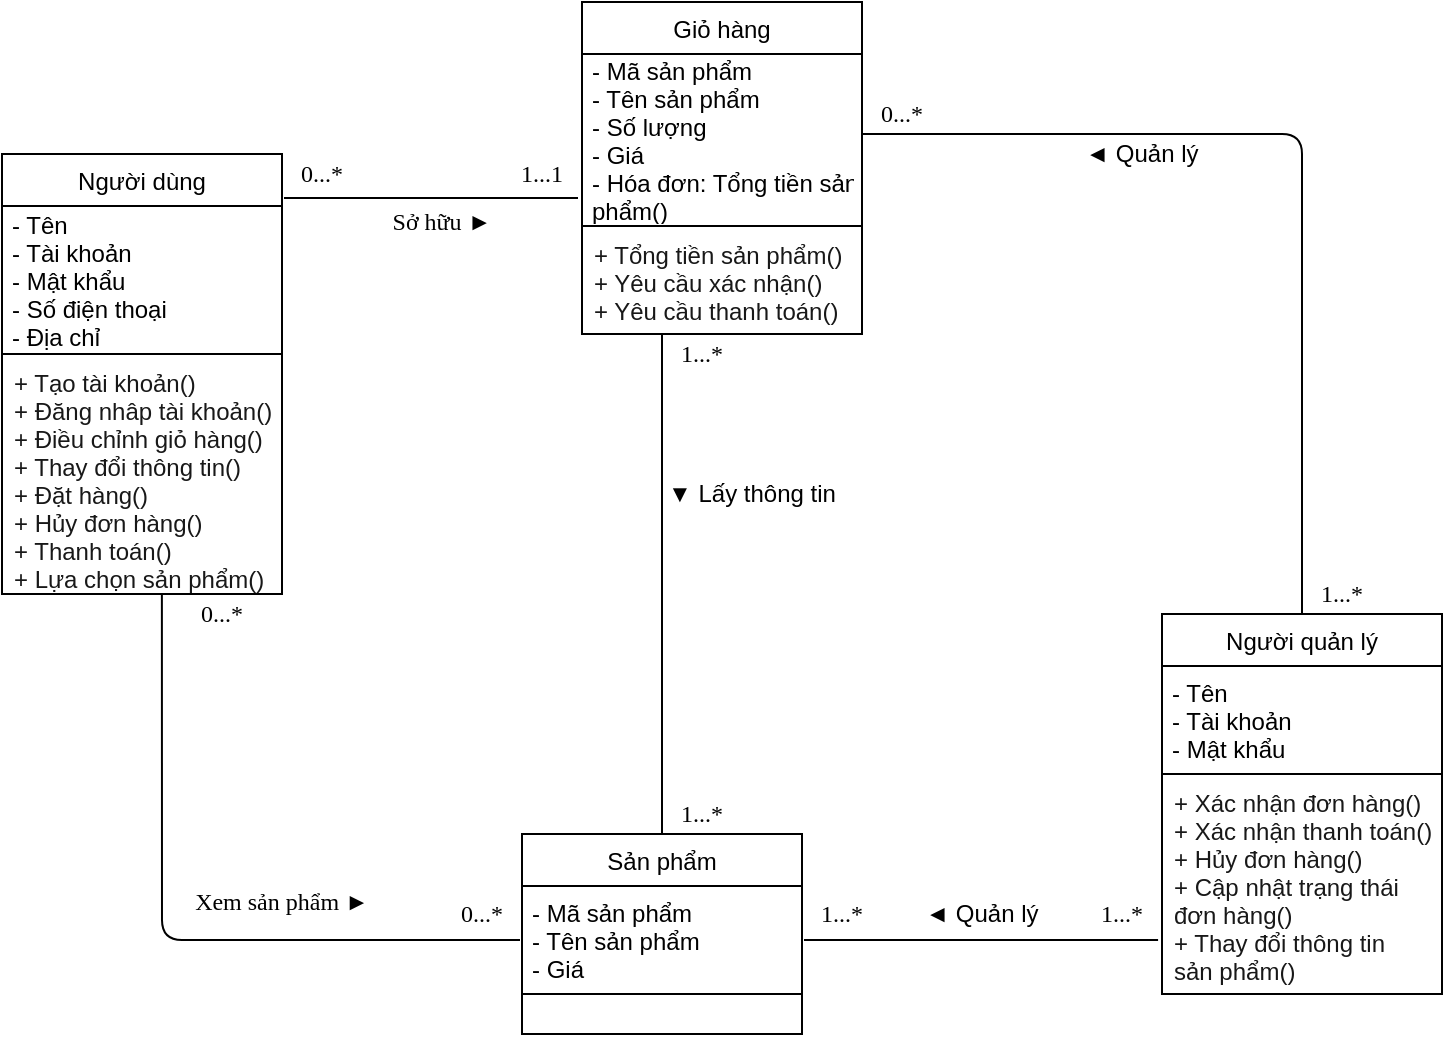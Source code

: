 <mxfile version="14.7.7" type="device"><diagram id="nWRpmiA98vuUrHhjBuYi" name="Page-1"><mxGraphModel dx="1422" dy="705" grid="1" gridSize="10" guides="1" tooltips="1" connect="1" arrows="1" fold="1" page="1" pageScale="1" pageWidth="850" pageHeight="1400" math="0" shadow="0"><root><mxCell id="0"/><mxCell id="1" parent="0"/><mxCell id="YiioWRsTVU7jFUcSmDgo-1" value="Người dùng" style="swimlane;fontStyle=0;childLayout=stackLayout;horizontal=1;startSize=26;fillColor=none;horizontalStack=0;resizeParent=1;resizeParentMax=0;resizeLast=0;collapsible=1;marginBottom=0;rounded=0;shadow=0;sketch=0;" parent="1" vertex="1"><mxGeometry x="50" y="130" width="140" height="220" as="geometry"/></mxCell><mxCell id="YiioWRsTVU7jFUcSmDgo-2" value="- Tên&#10;- Tài khoản&#10;- Mật khẩu&#10;- Số điện thoại&#10;- Địa chỉ" style="text;strokeColor=none;fillColor=none;align=left;verticalAlign=middle;spacingLeft=4;spacingRight=4;overflow=hidden;rotatable=0;points=[[0,0.5],[1,0.5]];portConstraint=eastwest;spacingTop=1;strokeWidth=2;perimeterSpacing=1;spacing=1;fontSize=12;spacingBottom=1;labelBorderColor=none;labelBackgroundColor=none;horizontal=1;" parent="YiioWRsTVU7jFUcSmDgo-1" vertex="1"><mxGeometry y="26" width="140" height="74" as="geometry"/></mxCell><mxCell id="YiioWRsTVU7jFUcSmDgo-8" value="+ Tạo tài khoản()&#10;+ Đăng nhâp tài khoản()&#10;+ Điều chỉnh giỏ hàng()&#10;+ Thay đổi thông tin()&#10;+ Đặt hàng()&#10;+ Hủy đơn hàng()&#10;+ Thanh toán()&#10;+ Lựa chọn sản phẩm()" style="text;fillColor=none;align=left;verticalAlign=top;spacingLeft=4;spacingRight=4;overflow=hidden;rotatable=0;points=[[0,0.5],[1,0.5]];portConstraint=eastwest;strokeColor=#000000;perimeterSpacing=0;spacing=2;spacingTop=1;textOpacity=90;" parent="YiioWRsTVU7jFUcSmDgo-1" vertex="1"><mxGeometry y="100" width="140" height="120" as="geometry"/></mxCell><mxCell id="YiioWRsTVU7jFUcSmDgo-11" value="Giỏ hàng" style="swimlane;fontStyle=0;childLayout=stackLayout;horizontal=1;startSize=26;fillColor=none;horizontalStack=0;resizeParent=1;resizeParentMax=0;resizeLast=0;collapsible=1;marginBottom=0;rounded=0;shadow=0;sketch=0;" parent="1" vertex="1"><mxGeometry x="340" y="54" width="140" height="166" as="geometry"/></mxCell><mxCell id="YiioWRsTVU7jFUcSmDgo-12" value="- Mã sản phẩm&#10;- Tên sản phẩm&#10;- Số lượng&#10;- Giá&#10;- Hóa đơn: Tổng tiền sản&#10;phẩm()" style="text;strokeColor=none;fillColor=none;align=left;verticalAlign=middle;spacingLeft=4;spacingRight=4;overflow=hidden;rotatable=0;points=[[0,0.5],[1,0.5]];portConstraint=eastwest;spacingTop=1;strokeWidth=2;perimeterSpacing=1;spacing=1;fontSize=12;spacingBottom=1;labelBorderColor=none;labelBackgroundColor=none;horizontal=1;" parent="YiioWRsTVU7jFUcSmDgo-11" vertex="1"><mxGeometry y="26" width="140" height="86" as="geometry"/></mxCell><mxCell id="YiioWRsTVU7jFUcSmDgo-13" value="+ Tổng tiền sản phẩm()&#10;+ Yêu cầu xác nhận()&#10;+ Yêu cầu thanh toán()" style="text;fillColor=none;align=left;verticalAlign=top;spacingLeft=4;spacingRight=4;overflow=hidden;rotatable=0;points=[[0,0.5],[1,0.5]];portConstraint=eastwest;strokeColor=#000000;perimeterSpacing=0;spacing=2;spacingTop=1;textOpacity=90;" parent="YiioWRsTVU7jFUcSmDgo-11" vertex="1"><mxGeometry y="112" width="140" height="54" as="geometry"/></mxCell><mxCell id="YiioWRsTVU7jFUcSmDgo-17" value="Sản phẩm" style="swimlane;fontStyle=0;childLayout=stackLayout;horizontal=1;startSize=26;fillColor=none;horizontalStack=0;resizeParent=1;resizeParentMax=0;resizeLast=0;collapsible=1;marginBottom=0;rounded=0;shadow=0;sketch=0;" parent="1" vertex="1"><mxGeometry x="310" y="470" width="140" height="100" as="geometry"/></mxCell><mxCell id="YiioWRsTVU7jFUcSmDgo-18" value="- Mã sản phẩm&#10;- Tên sản phẩm &#10;- Giá" style="text;strokeColor=none;fillColor=none;align=left;verticalAlign=middle;spacingLeft=4;spacingRight=4;overflow=hidden;rotatable=0;points=[[0,0.5],[1,0.5]];portConstraint=eastwest;spacingTop=1;strokeWidth=2;perimeterSpacing=1;spacing=1;fontSize=12;spacingBottom=1;labelBorderColor=none;labelBackgroundColor=none;horizontal=1;" parent="YiioWRsTVU7jFUcSmDgo-17" vertex="1"><mxGeometry y="26" width="140" height="54" as="geometry"/></mxCell><mxCell id="YiioWRsTVU7jFUcSmDgo-19" value="" style="text;fillColor=none;align=left;verticalAlign=top;spacingLeft=4;spacingRight=4;overflow=hidden;rotatable=0;points=[[0,0.5],[1,0.5]];portConstraint=eastwest;strokeColor=#000000;perimeterSpacing=0;spacing=2;spacingTop=1;textOpacity=90;" parent="YiioWRsTVU7jFUcSmDgo-17" vertex="1"><mxGeometry y="80" width="140" height="20" as="geometry"/></mxCell><mxCell id="YiioWRsTVU7jFUcSmDgo-20" value="Người quản lý" style="swimlane;fontStyle=0;childLayout=stackLayout;horizontal=1;startSize=26;fillColor=none;horizontalStack=0;resizeParent=1;resizeParentMax=0;resizeLast=0;collapsible=1;marginBottom=0;rounded=0;shadow=0;sketch=0;" parent="1" vertex="1"><mxGeometry x="630" y="360" width="140" height="190" as="geometry"/></mxCell><mxCell id="YiioWRsTVU7jFUcSmDgo-21" value="- Tên&#10;- Tài khoản&#10;- Mật khẩu" style="text;strokeColor=none;fillColor=none;align=left;verticalAlign=middle;spacingLeft=4;spacingRight=4;overflow=hidden;rotatable=0;points=[[0,0.5],[1,0.5]];portConstraint=eastwest;spacingTop=1;strokeWidth=2;perimeterSpacing=1;spacing=1;fontSize=12;spacingBottom=1;labelBorderColor=none;labelBackgroundColor=none;horizontal=1;" parent="YiioWRsTVU7jFUcSmDgo-20" vertex="1"><mxGeometry y="26" width="140" height="54" as="geometry"/></mxCell><mxCell id="YiioWRsTVU7jFUcSmDgo-22" value="+ Xác nhận đơn hàng()&#10;+ Xác nhận thanh toán()&#10;+ Hủy đơn hàng()&#10;+ Cập nhật trạng thái &#10;đơn hàng()&#10;+ Thay đổi thông tin &#10;sản phẩm()" style="text;fillColor=none;align=left;verticalAlign=top;spacingLeft=4;spacingRight=4;overflow=hidden;rotatable=0;points=[[0,0.5],[1,0.5]];portConstraint=eastwest;strokeColor=#000000;perimeterSpacing=0;spacing=2;spacingTop=1;textOpacity=90;" parent="YiioWRsTVU7jFUcSmDgo-20" vertex="1"><mxGeometry y="80" width="140" height="110" as="geometry"/></mxCell><mxCell id="YiioWRsTVU7jFUcSmDgo-23" value="" style="endArrow=none;html=1;fontFamily=Times New Roman;fontSize=12;exitX=0;exitY=0.5;exitDx=0;exitDy=0;entryX=0.571;entryY=1;entryDx=0;entryDy=0;entryPerimeter=0;" parent="1" source="YiioWRsTVU7jFUcSmDgo-18" target="YiioWRsTVU7jFUcSmDgo-8" edge="1"><mxGeometry width="50" height="50" relative="1" as="geometry"><mxPoint x="580" y="400" as="sourcePoint"/><mxPoint x="130" y="400" as="targetPoint"/><Array as="points"><mxPoint x="130" y="523"/></Array></mxGeometry></mxCell><mxCell id="YiioWRsTVU7jFUcSmDgo-24" value="Xem sản phẩm&amp;nbsp;&lt;span style=&quot;font-family: &amp;#34;arial&amp;#34; , sans-serif&quot;&gt;►&lt;/span&gt;&lt;p class=&quot;MsoNormal&quot;&gt;&lt;/p&gt;" style="text;html=1;strokeColor=none;fillColor=none;align=center;verticalAlign=middle;whiteSpace=wrap;rounded=0;shadow=0;labelBackgroundColor=none;sketch=0;fontFamily=Times New Roman;fontSize=12;" parent="1" vertex="1"><mxGeometry x="130" y="490" width="120" height="40" as="geometry"/></mxCell><mxCell id="YiioWRsTVU7jFUcSmDgo-26" value="0...*" style="text;html=1;strokeColor=none;fillColor=none;align=center;verticalAlign=middle;whiteSpace=wrap;rounded=0;shadow=0;labelBackgroundColor=none;sketch=0;fontFamily=Times New Roman;fontSize=12;" parent="1" vertex="1"><mxGeometry x="140" y="350" width="40" height="20" as="geometry"/></mxCell><mxCell id="YiioWRsTVU7jFUcSmDgo-28" value="0...*" style="text;html=1;strokeColor=none;fillColor=none;align=center;verticalAlign=middle;whiteSpace=wrap;rounded=0;shadow=0;labelBackgroundColor=none;sketch=0;fontFamily=Times New Roman;fontSize=12;" parent="1" vertex="1"><mxGeometry x="270" y="500" width="40" height="20" as="geometry"/></mxCell><mxCell id="YiioWRsTVU7jFUcSmDgo-29" value="" style="endArrow=none;html=1;fontFamily=Times New Roman;fontSize=12;exitX=-0.014;exitY=0.755;exitDx=0;exitDy=0;exitPerimeter=0;entryX=1;entryY=0.5;entryDx=0;entryDy=0;" parent="1" source="YiioWRsTVU7jFUcSmDgo-22" target="YiioWRsTVU7jFUcSmDgo-18" edge="1"><mxGeometry width="50" height="50" relative="1" as="geometry"><mxPoint x="580" y="380" as="sourcePoint"/><mxPoint x="630" y="330" as="targetPoint"/></mxGeometry></mxCell><mxCell id="YiioWRsTVU7jFUcSmDgo-30" value="1...*" style="text;html=1;strokeColor=none;fillColor=none;align=center;verticalAlign=middle;whiteSpace=wrap;rounded=0;shadow=0;labelBackgroundColor=none;sketch=0;fontFamily=Times New Roman;fontSize=12;" parent="1" vertex="1"><mxGeometry x="450" y="500" width="40" height="20" as="geometry"/></mxCell><mxCell id="YiioWRsTVU7jFUcSmDgo-31" value="1...*" style="text;html=1;strokeColor=none;fillColor=none;align=center;verticalAlign=middle;whiteSpace=wrap;rounded=0;shadow=0;labelBackgroundColor=none;sketch=0;fontFamily=Times New Roman;fontSize=12;" parent="1" vertex="1"><mxGeometry x="590" y="500" width="40" height="20" as="geometry"/></mxCell><mxCell id="YiioWRsTVU7jFUcSmDgo-32" value="&lt;p class=&quot;MsoNormal&quot;&gt;&lt;span style=&quot;font-family: &amp;#34;arial&amp;#34; , sans-serif&quot;&gt;◄ Quản lý&lt;/span&gt;&lt;/p&gt;&lt;p class=&quot;MsoNormal&quot;&gt;&lt;/p&gt;" style="text;html=1;strokeColor=none;fillColor=none;align=center;verticalAlign=middle;whiteSpace=wrap;rounded=0;shadow=0;labelBackgroundColor=none;sketch=0;fontFamily=Times New Roman;fontSize=12;" parent="1" vertex="1"><mxGeometry x="480" y="490" width="120" height="40" as="geometry"/></mxCell><mxCell id="YiioWRsTVU7jFUcSmDgo-33" value="" style="endArrow=none;html=1;fontFamily=Times New Roman;fontSize=12;entryX=0;entryY=0;entryDx=0;entryDy=0;exitX=0.5;exitY=0;exitDx=0;exitDy=0;" parent="1" source="YiioWRsTVU7jFUcSmDgo-17" target="YiioWRsTVU7jFUcSmDgo-34" edge="1"><mxGeometry width="50" height="50" relative="1" as="geometry"><mxPoint x="580" y="250" as="sourcePoint"/><mxPoint x="630" y="200" as="targetPoint"/></mxGeometry></mxCell><mxCell id="YiioWRsTVU7jFUcSmDgo-34" value="1...*" style="text;html=1;strokeColor=none;fillColor=none;align=center;verticalAlign=middle;whiteSpace=wrap;rounded=0;shadow=0;labelBackgroundColor=none;sketch=0;fontFamily=Times New Roman;fontSize=12;" parent="1" vertex="1"><mxGeometry x="380" y="220" width="40" height="20" as="geometry"/></mxCell><mxCell id="YiioWRsTVU7jFUcSmDgo-35" value="1...*" style="text;html=1;strokeColor=none;fillColor=none;align=center;verticalAlign=middle;whiteSpace=wrap;rounded=0;shadow=0;labelBackgroundColor=none;sketch=0;fontFamily=Times New Roman;fontSize=12;" parent="1" vertex="1"><mxGeometry x="380" y="450" width="40" height="20" as="geometry"/></mxCell><mxCell id="YiioWRsTVU7jFUcSmDgo-36" value="&lt;p class=&quot;MsoNormal&quot;&gt;&lt;span style=&quot;font-family: &amp;#34;arial&amp;#34; , sans-serif&quot;&gt;▼ Lấy thông tin&lt;/span&gt;&lt;/p&gt;&lt;p class=&quot;MsoNormal&quot;&gt;&lt;/p&gt;" style="text;html=1;strokeColor=none;fillColor=none;align=center;verticalAlign=middle;whiteSpace=wrap;rounded=0;shadow=0;labelBackgroundColor=none;sketch=0;fontFamily=Times New Roman;fontSize=12;" parent="1" vertex="1"><mxGeometry x="365" y="280" width="120" height="40" as="geometry"/></mxCell><mxCell id="YiioWRsTVU7jFUcSmDgo-37" value="" style="endArrow=none;html=1;fontFamily=Times New Roman;fontSize=12;" parent="1" edge="1"><mxGeometry width="50" height="50" relative="1" as="geometry"><mxPoint x="191" y="152" as="sourcePoint"/><mxPoint x="338" y="152" as="targetPoint"/></mxGeometry></mxCell><mxCell id="YiioWRsTVU7jFUcSmDgo-38" value="1...1" style="text;html=1;strokeColor=none;fillColor=none;align=center;verticalAlign=middle;whiteSpace=wrap;rounded=0;shadow=0;labelBackgroundColor=none;sketch=0;fontFamily=Times New Roman;fontSize=12;" parent="1" vertex="1"><mxGeometry x="300" y="130" width="40" height="20" as="geometry"/></mxCell><mxCell id="YiioWRsTVU7jFUcSmDgo-39" value="0...*" style="text;html=1;strokeColor=none;fillColor=none;align=center;verticalAlign=middle;whiteSpace=wrap;rounded=0;shadow=0;labelBackgroundColor=none;sketch=0;fontFamily=Times New Roman;fontSize=12;" parent="1" vertex="1"><mxGeometry x="190" y="130" width="40" height="20" as="geometry"/></mxCell><mxCell id="YiioWRsTVU7jFUcSmDgo-40" value="Sở hữu&amp;nbsp;&lt;span style=&quot;font-family: &amp;#34;arial&amp;#34; , sans-serif&quot;&gt;►&lt;/span&gt;&lt;br&gt;&lt;p class=&quot;MsoNormal&quot;&gt;&lt;/p&gt;" style="text;html=1;strokeColor=none;fillColor=none;align=center;verticalAlign=middle;whiteSpace=wrap;rounded=0;shadow=0;labelBackgroundColor=none;sketch=0;fontFamily=Times New Roman;fontSize=12;" parent="1" vertex="1"><mxGeometry x="210" y="150" width="120" height="40" as="geometry"/></mxCell><mxCell id="YiioWRsTVU7jFUcSmDgo-56" value="" style="endArrow=none;html=1;fontFamily=Times New Roman;fontSize=12;entryX=0;entryY=1;entryDx=0;entryDy=0;exitX=0.5;exitY=0;exitDx=0;exitDy=0;" parent="1" source="YiioWRsTVU7jFUcSmDgo-20" target="YiioWRsTVU7jFUcSmDgo-59" edge="1"><mxGeometry width="50" height="50" relative="1" as="geometry"><mxPoint x="580" y="370" as="sourcePoint"/><mxPoint x="630" y="320" as="targetPoint"/><Array as="points"><mxPoint x="700" y="120"/></Array></mxGeometry></mxCell><mxCell id="YiioWRsTVU7jFUcSmDgo-57" value="&lt;p class=&quot;MsoNormal&quot;&gt;&lt;span style=&quot;font-family: &amp;#34;arial&amp;#34; , sans-serif&quot;&gt;◄ Quản lý&lt;/span&gt;&lt;/p&gt;&lt;p class=&quot;MsoNormal&quot;&gt;&lt;/p&gt;" style="text;html=1;strokeColor=none;fillColor=none;align=center;verticalAlign=middle;whiteSpace=wrap;rounded=0;shadow=0;labelBackgroundColor=none;sketch=0;fontFamily=Times New Roman;fontSize=12;" parent="1" vertex="1"><mxGeometry x="560" y="110" width="120" height="40" as="geometry"/></mxCell><mxCell id="YiioWRsTVU7jFUcSmDgo-58" value="1...*" style="text;html=1;strokeColor=none;fillColor=none;align=center;verticalAlign=middle;whiteSpace=wrap;rounded=0;shadow=0;labelBackgroundColor=none;sketch=0;fontFamily=Times New Roman;fontSize=12;" parent="1" vertex="1"><mxGeometry x="700" y="340" width="40" height="20" as="geometry"/></mxCell><mxCell id="YiioWRsTVU7jFUcSmDgo-59" value="0...*" style="text;html=1;strokeColor=none;fillColor=none;align=center;verticalAlign=middle;whiteSpace=wrap;rounded=0;shadow=0;labelBackgroundColor=none;sketch=0;fontFamily=Times New Roman;fontSize=12;" parent="1" vertex="1"><mxGeometry x="480" y="100" width="40" height="20" as="geometry"/></mxCell></root></mxGraphModel></diagram></mxfile>